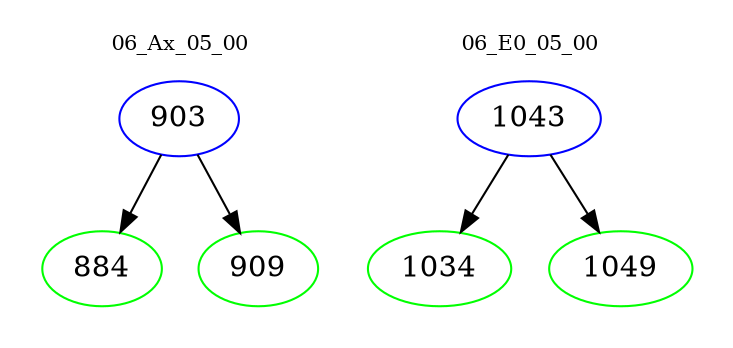 digraph{
subgraph cluster_0 {
color = white
label = "06_Ax_05_00";
fontsize=10;
T0_903 [label="903", color="blue"]
T0_903 -> T0_884 [color="black"]
T0_884 [label="884", color="green"]
T0_903 -> T0_909 [color="black"]
T0_909 [label="909", color="green"]
}
subgraph cluster_1 {
color = white
label = "06_E0_05_00";
fontsize=10;
T1_1043 [label="1043", color="blue"]
T1_1043 -> T1_1034 [color="black"]
T1_1034 [label="1034", color="green"]
T1_1043 -> T1_1049 [color="black"]
T1_1049 [label="1049", color="green"]
}
}
